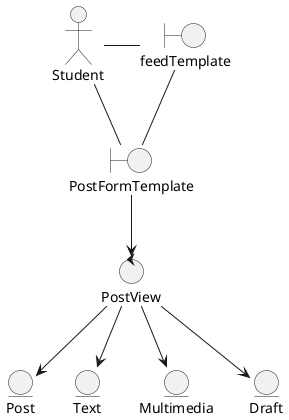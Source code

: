 @startuml UC publishPost analysisClassDiagram

actor "Student" as student

boundary "feedTemplate" as feedTemplate 
boundary "PostFormTemplate" as formTemplate 

control "PostView" as postView 

entity "Post" as post 
entity "Text" as text 
entity "Multimedia" as multimedia 
entity "Draft" as draft 

student - feedTemplate
student - formTemplate
feedTemplate -- formTemplate
formTemplate --> postView
postView --> post
postView --> text
postView --> multimedia
postView --> draft

@enduml